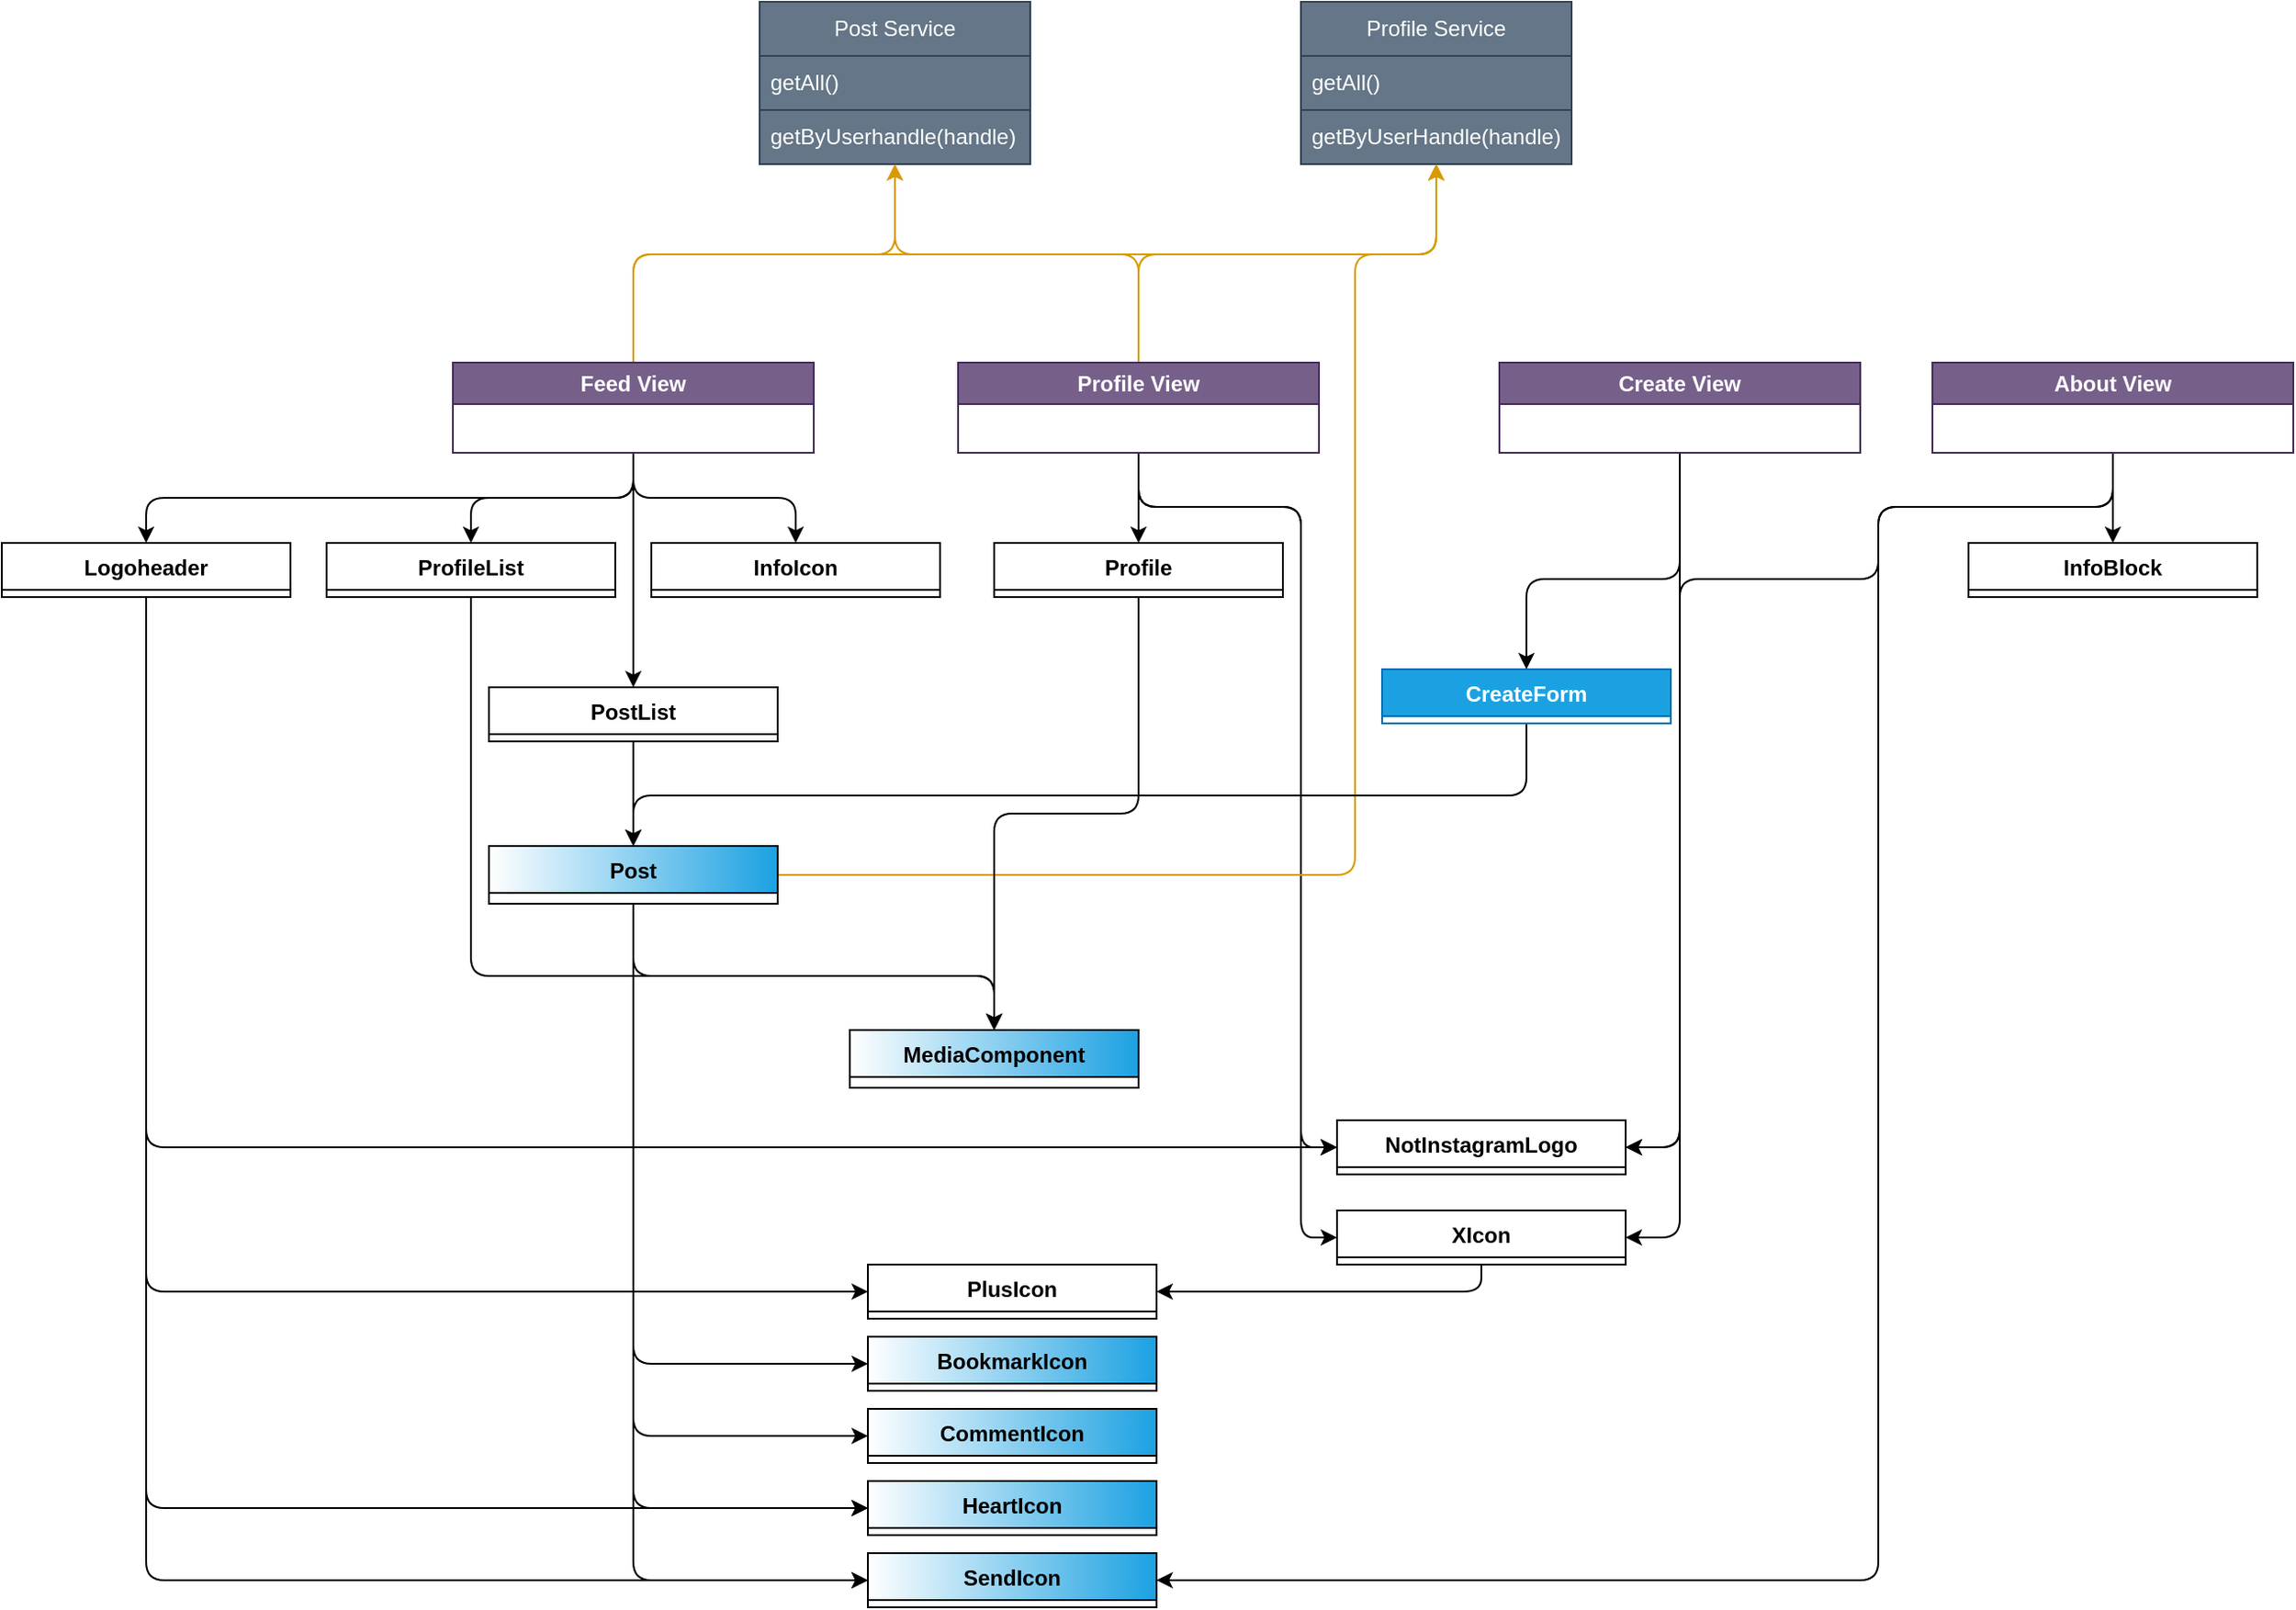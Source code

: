 <mxfile>
    <diagram id="erw7-rjPVGy2DPeOdvuf" name="Page-1">
        <mxGraphModel dx="1578" dy="1749" grid="1" gridSize="10" guides="1" tooltips="1" connect="1" arrows="1" fold="1" page="1" pageScale="1" pageWidth="850" pageHeight="1100" math="0" shadow="0">
            <root>
                <mxCell id="0"/>
                <mxCell id="1" parent="0"/>
                <mxCell id="73" style="edgeStyle=orthogonalEdgeStyle;html=1;entryX=0;entryY=0.5;entryDx=0;entryDy=0;exitX=0.5;exitY=1;exitDx=0;exitDy=0;" parent="1" source="19" target="22" edge="1">
                    <mxGeometry relative="1" as="geometry"/>
                </mxCell>
                <mxCell id="74" style="edgeStyle=orthogonalEdgeStyle;html=1;entryX=0;entryY=0.5;entryDx=0;entryDy=0;exitX=0.5;exitY=1;exitDx=0;exitDy=0;" parent="1" source="19" target="23" edge="1">
                    <mxGeometry relative="1" as="geometry"/>
                </mxCell>
                <mxCell id="78" style="edgeStyle=orthogonalEdgeStyle;html=1;entryX=0;entryY=0.5;entryDx=0;entryDy=0;exitX=0.5;exitY=1;exitDx=0;exitDy=0;" parent="1" source="19" target="27" edge="1">
                    <mxGeometry relative="1" as="geometry"/>
                </mxCell>
                <mxCell id="75" style="edgeStyle=orthogonalEdgeStyle;html=1;entryX=0;entryY=0.5;entryDx=0;entryDy=0;exitX=0.5;exitY=1;exitDx=0;exitDy=0;" parent="1" source="31" target="24" edge="1">
                    <mxGeometry relative="1" as="geometry"/>
                </mxCell>
                <mxCell id="60" style="edgeStyle=orthogonalEdgeStyle;html=1;entryX=0.5;entryY=0;entryDx=0;entryDy=0;" parent="1" source="2" target="14" edge="1">
                    <mxGeometry relative="1" as="geometry"/>
                </mxCell>
                <mxCell id="61" style="edgeStyle=orthogonalEdgeStyle;html=1;entryX=0.5;entryY=0;entryDx=0;entryDy=0;" parent="1" source="2" target="25" edge="1">
                    <mxGeometry relative="1" as="geometry"/>
                </mxCell>
                <mxCell id="62" style="edgeStyle=orthogonalEdgeStyle;html=1;entryX=0.5;entryY=0;entryDx=0;entryDy=0;" parent="1" source="2" target="18" edge="1">
                    <mxGeometry relative="1" as="geometry"/>
                </mxCell>
                <mxCell id="66" style="edgeStyle=orthogonalEdgeStyle;html=1;entryX=0.5;entryY=0;entryDx=0;entryDy=0;exitX=0.5;exitY=1;exitDx=0;exitDy=0;" parent="1" source="2" target="31" edge="1">
                    <mxGeometry relative="1" as="geometry"/>
                </mxCell>
                <mxCell id="80" style="edgeStyle=orthogonalEdgeStyle;html=1;entryX=0.5;entryY=1;entryDx=0;entryDy=0;fillColor=#ffe6cc;strokeColor=#d79b00;" parent="1" source="2" target="3" edge="1">
                    <mxGeometry relative="1" as="geometry">
                        <Array as="points">
                            <mxPoint x="10" y="40"/>
                            <mxPoint x="155" y="40"/>
                        </Array>
                    </mxGeometry>
                </mxCell>
                <mxCell id="83" style="edgeStyle=orthogonalEdgeStyle;html=1;entryX=0.5;entryY=1;entryDx=0;entryDy=0;exitX=0.5;exitY=0;exitDx=0;exitDy=0;fillColor=#ffe6cc;strokeColor=#d79b00;" parent="1" source="2" target="10" edge="1">
                    <mxGeometry relative="1" as="geometry">
                        <Array as="points">
                            <mxPoint x="10" y="40"/>
                            <mxPoint x="455" y="40"/>
                        </Array>
                    </mxGeometry>
                </mxCell>
                <mxCell id="2" value="Feed View" style="swimlane;whiteSpace=wrap;html=1;fillColor=#76608a;fontColor=#ffffff;strokeColor=#432D57;" parent="1" vertex="1">
                    <mxGeometry x="-90" y="100" width="200" height="50" as="geometry"/>
                </mxCell>
                <mxCell id="3" value="Post Service" style="swimlane;fontStyle=0;childLayout=stackLayout;horizontal=1;startSize=30;horizontalStack=0;resizeParent=1;resizeParentMax=0;resizeLast=0;collapsible=1;marginBottom=0;whiteSpace=wrap;html=1;fillColor=#647687;fontColor=#ffffff;strokeColor=#314354;" parent="1" vertex="1">
                    <mxGeometry x="80" y="-100" width="150" height="90" as="geometry"/>
                </mxCell>
                <mxCell id="4" value="getAll()" style="text;align=left;verticalAlign=middle;spacingLeft=4;spacingRight=4;overflow=hidden;points=[[0,0.5],[1,0.5]];portConstraint=eastwest;rotatable=0;whiteSpace=wrap;html=1;fillColor=#647687;fontColor=#ffffff;strokeColor=#314354;" parent="3" vertex="1">
                    <mxGeometry y="30" width="150" height="30" as="geometry"/>
                </mxCell>
                <mxCell id="5" value="getByUserhandle(handle)" style="text;align=left;verticalAlign=middle;spacingLeft=4;spacingRight=4;overflow=hidden;points=[[0,0.5],[1,0.5]];portConstraint=eastwest;rotatable=0;whiteSpace=wrap;html=1;fillColor=#647687;fontColor=#ffffff;strokeColor=#314354;" parent="3" vertex="1">
                    <mxGeometry y="60" width="150" height="30" as="geometry"/>
                </mxCell>
                <mxCell id="65" style="edgeStyle=orthogonalEdgeStyle;html=1;entryX=0.5;entryY=0;entryDx=0;entryDy=0;" parent="1" source="7" target="34" edge="1">
                    <mxGeometry relative="1" as="geometry"/>
                </mxCell>
                <mxCell id="69" style="edgeStyle=orthogonalEdgeStyle;html=1;entryX=0;entryY=0.5;entryDx=0;entryDy=0;exitX=0.5;exitY=1;exitDx=0;exitDy=0;" parent="1" source="7" target="32" edge="1">
                    <mxGeometry relative="1" as="geometry">
                        <Array as="points">
                            <mxPoint x="290" y="180"/>
                            <mxPoint x="380" y="180"/>
                            <mxPoint x="380" y="535"/>
                        </Array>
                    </mxGeometry>
                </mxCell>
                <mxCell id="71" style="edgeStyle=orthogonalEdgeStyle;html=1;entryX=0;entryY=0.5;entryDx=0;entryDy=0;exitX=0.5;exitY=1;exitDx=0;exitDy=0;" parent="1" source="7" target="28" edge="1">
                    <mxGeometry relative="1" as="geometry">
                        <Array as="points">
                            <mxPoint x="290" y="180"/>
                            <mxPoint x="380" y="180"/>
                            <mxPoint x="380" y="585"/>
                        </Array>
                    </mxGeometry>
                </mxCell>
                <mxCell id="81" style="edgeStyle=orthogonalEdgeStyle;html=1;entryX=0.5;entryY=1;entryDx=0;entryDy=0;fillColor=#ffe6cc;strokeColor=#d79b00;" parent="1" source="7" target="3" edge="1">
                    <mxGeometry relative="1" as="geometry">
                        <Array as="points">
                            <mxPoint x="290" y="40"/>
                            <mxPoint x="155" y="40"/>
                        </Array>
                    </mxGeometry>
                </mxCell>
                <mxCell id="84" style="edgeStyle=orthogonalEdgeStyle;html=1;entryX=0.5;entryY=1;entryDx=0;entryDy=0;fillColor=#ffe6cc;strokeColor=#d79b00;" parent="1" source="7" target="10" edge="1">
                    <mxGeometry relative="1" as="geometry">
                        <Array as="points">
                            <mxPoint x="290" y="40"/>
                            <mxPoint x="455" y="40"/>
                        </Array>
                    </mxGeometry>
                </mxCell>
                <mxCell id="7" value="Profile View" style="swimlane;whiteSpace=wrap;html=1;fillColor=#76608a;fontColor=#ffffff;strokeColor=#432D57;" parent="1" vertex="1">
                    <mxGeometry x="190" y="100" width="200" height="50" as="geometry"/>
                </mxCell>
                <mxCell id="68" style="edgeStyle=orthogonalEdgeStyle;html=1;entryX=1;entryY=0.5;entryDx=0;entryDy=0;" parent="1" source="8" target="32" edge="1">
                    <mxGeometry relative="1" as="geometry">
                        <Array as="points">
                            <mxPoint x="590" y="535"/>
                        </Array>
                    </mxGeometry>
                </mxCell>
                <mxCell id="70" style="edgeStyle=orthogonalEdgeStyle;html=1;entryX=1;entryY=0.5;entryDx=0;entryDy=0;" parent="1" source="8" target="28" edge="1">
                    <mxGeometry relative="1" as="geometry">
                        <Array as="points">
                            <mxPoint x="590" y="585"/>
                        </Array>
                    </mxGeometry>
                </mxCell>
                <mxCell id="88" style="edgeStyle=orthogonalEdgeStyle;html=1;entryX=0.5;entryY=0;entryDx=0;entryDy=0;" edge="1" parent="1" source="8" target="87">
                    <mxGeometry relative="1" as="geometry">
                        <Array as="points">
                            <mxPoint x="590" y="220"/>
                            <mxPoint x="505" y="220"/>
                        </Array>
                    </mxGeometry>
                </mxCell>
                <mxCell id="8" value="Create View" style="swimlane;whiteSpace=wrap;html=1;startSize=23;fillColor=#76608a;fontColor=#ffffff;strokeColor=#432D57;" parent="1" vertex="1">
                    <mxGeometry x="490" y="100" width="200" height="50" as="geometry"/>
                </mxCell>
                <mxCell id="67" style="edgeStyle=orthogonalEdgeStyle;html=1;" parent="1" source="9" target="30" edge="1">
                    <mxGeometry relative="1" as="geometry"/>
                </mxCell>
                <mxCell id="77" style="edgeStyle=orthogonalEdgeStyle;html=1;entryX=1;entryY=0.5;entryDx=0;entryDy=0;exitX=0.5;exitY=1;exitDx=0;exitDy=0;" parent="1" source="9" target="27" edge="1">
                    <mxGeometry relative="1" as="geometry">
                        <Array as="points">
                            <mxPoint x="830" y="180"/>
                            <mxPoint x="700" y="180"/>
                            <mxPoint x="700" y="775"/>
                        </Array>
                    </mxGeometry>
                </mxCell>
                <mxCell id="85" style="edgeStyle=orthogonalEdgeStyle;html=1;entryX=1;entryY=0.5;entryDx=0;entryDy=0;exitX=0.5;exitY=1;exitDx=0;exitDy=0;" parent="1" source="9" target="32" edge="1">
                    <mxGeometry relative="1" as="geometry">
                        <Array as="points">
                            <mxPoint x="830" y="180"/>
                            <mxPoint x="700" y="180"/>
                            <mxPoint x="700" y="220"/>
                            <mxPoint x="590" y="220"/>
                            <mxPoint x="590" y="535"/>
                        </Array>
                    </mxGeometry>
                </mxCell>
                <mxCell id="9" value="About View" style="swimlane;whiteSpace=wrap;html=1;fillColor=#76608a;fontColor=#ffffff;strokeColor=#432D57;" parent="1" vertex="1">
                    <mxGeometry x="730" y="100" width="200" height="50" as="geometry"/>
                </mxCell>
                <mxCell id="10" value="Profile Service" style="swimlane;fontStyle=0;childLayout=stackLayout;horizontal=1;startSize=30;horizontalStack=0;resizeParent=1;resizeParentMax=0;resizeLast=0;collapsible=1;marginBottom=0;whiteSpace=wrap;html=1;fillColor=#647687;fontColor=#ffffff;strokeColor=#314354;" parent="1" vertex="1">
                    <mxGeometry x="380" y="-100" width="150" height="90" as="geometry"/>
                </mxCell>
                <mxCell id="11" value="getAll()" style="text;align=left;verticalAlign=middle;spacingLeft=4;spacingRight=4;overflow=hidden;points=[[0,0.5],[1,0.5]];portConstraint=eastwest;rotatable=0;whiteSpace=wrap;html=1;fillColor=#647687;fontColor=#ffffff;strokeColor=#314354;" parent="10" vertex="1">
                    <mxGeometry y="30" width="150" height="30" as="geometry"/>
                </mxCell>
                <mxCell id="12" value="getByUserHandle(handle)" style="text;align=left;verticalAlign=middle;spacingLeft=4;spacingRight=4;overflow=hidden;points=[[0,0.5],[1,0.5]];portConstraint=eastwest;rotatable=0;whiteSpace=wrap;html=1;fillColor=#647687;fontColor=#ffffff;strokeColor=#314354;" parent="10" vertex="1">
                    <mxGeometry y="60" width="150" height="30" as="geometry"/>
                </mxCell>
                <mxCell id="57" style="edgeStyle=orthogonalEdgeStyle;html=1;entryX=0.5;entryY=0;entryDx=0;entryDy=0;" parent="1" source="14" target="21" edge="1">
                    <mxGeometry relative="1" as="geometry">
                        <Array as="points">
                            <mxPoint x="-80" y="440"/>
                            <mxPoint x="210" y="440"/>
                        </Array>
                    </mxGeometry>
                </mxCell>
                <mxCell id="14" value="ProfileList" style="swimlane;fontStyle=1;align=center;verticalAlign=top;childLayout=stackLayout;horizontal=1;startSize=26;horizontalStack=0;resizeParent=1;resizeParentMax=0;resizeLast=0;collapsible=1;marginBottom=0;" parent="1" vertex="1">
                    <mxGeometry x="-160" y="200" width="160" height="30" as="geometry"/>
                </mxCell>
                <mxCell id="64" style="edgeStyle=orthogonalEdgeStyle;html=1;entryX=0.5;entryY=0;entryDx=0;entryDy=0;" parent="1" source="18" target="19" edge="1">
                    <mxGeometry relative="1" as="geometry">
                        <mxPoint x="10" y="370" as="targetPoint"/>
                    </mxGeometry>
                </mxCell>
                <mxCell id="18" value="PostList" style="swimlane;fontStyle=1;align=center;verticalAlign=top;childLayout=stackLayout;horizontal=1;startSize=26;horizontalStack=0;resizeParent=1;resizeParentMax=0;resizeLast=0;collapsible=1;marginBottom=0;" parent="1" vertex="1">
                    <mxGeometry x="-70" y="280" width="160" height="30" as="geometry"/>
                </mxCell>
                <mxCell id="58" style="edgeStyle=orthogonalEdgeStyle;html=1;entryX=0.5;entryY=0;entryDx=0;entryDy=0;exitX=0.5;exitY=1;exitDx=0;exitDy=0;" parent="1" source="19" target="21" edge="1">
                    <mxGeometry relative="1" as="geometry">
                        <Array as="points">
                            <mxPoint x="10" y="440"/>
                            <mxPoint x="210" y="440"/>
                        </Array>
                    </mxGeometry>
                </mxCell>
                <mxCell id="76" style="edgeStyle=orthogonalEdgeStyle;html=1;entryX=0;entryY=0.5;entryDx=0;entryDy=0;exitX=0.5;exitY=1;exitDx=0;exitDy=0;" parent="1" source="19" target="24" edge="1">
                    <mxGeometry relative="1" as="geometry"/>
                </mxCell>
                <mxCell id="82" style="edgeStyle=orthogonalEdgeStyle;html=1;entryX=0.5;entryY=1;entryDx=0;entryDy=0;fillColor=#ffe6cc;strokeColor=#d79b00;" parent="1" source="19" target="10" edge="1">
                    <mxGeometry relative="1" as="geometry">
                        <Array as="points">
                            <mxPoint x="410" y="384"/>
                            <mxPoint x="410" y="40"/>
                            <mxPoint x="455" y="40"/>
                        </Array>
                    </mxGeometry>
                </mxCell>
                <mxCell id="19" value="Post" style="swimlane;fontStyle=1;align=center;verticalAlign=top;childLayout=stackLayout;horizontal=1;startSize=26;horizontalStack=0;resizeParent=1;resizeParentMax=0;resizeLast=0;collapsible=1;marginBottom=0;gradientColor=#1BA1E2;gradientDirection=east;swimlaneFillColor=none;" parent="1" vertex="1">
                    <mxGeometry x="-70" y="368" width="160" height="32" as="geometry"/>
                </mxCell>
                <mxCell id="21" value="MediaComponent" style="swimlane;fontStyle=1;align=center;verticalAlign=top;childLayout=stackLayout;horizontal=1;startSize=26;horizontalStack=0;resizeParent=1;resizeParentMax=0;resizeLast=0;collapsible=1;marginBottom=0;gradientColor=#1BA1E2;gradientDirection=east;" parent="1" vertex="1">
                    <mxGeometry x="130" y="470" width="160" height="32" as="geometry"/>
                </mxCell>
                <mxCell id="22" value="BookmarkIcon" style="swimlane;fontStyle=1;align=center;verticalAlign=top;childLayout=stackLayout;horizontal=1;startSize=26;horizontalStack=0;resizeParent=1;resizeParentMax=0;resizeLast=0;collapsible=1;marginBottom=0;gradientColor=#1BA1E2;gradientDirection=east;" parent="1" vertex="1">
                    <mxGeometry x="140" y="640" width="160" height="30" as="geometry"/>
                </mxCell>
                <mxCell id="23" value="CommentIcon" style="swimlane;fontStyle=1;align=center;verticalAlign=top;childLayout=stackLayout;horizontal=1;startSize=26;horizontalStack=0;resizeParent=1;resizeParentMax=0;resizeLast=0;collapsible=1;marginBottom=0;gradientColor=#1BA1E2;gradientDirection=east;" parent="1" vertex="1">
                    <mxGeometry x="140" y="680" width="160" height="30" as="geometry"/>
                </mxCell>
                <mxCell id="24" value="HeartIcon" style="swimlane;fontStyle=1;align=center;verticalAlign=top;childLayout=stackLayout;horizontal=1;startSize=26;horizontalStack=0;resizeParent=1;resizeParentMax=0;resizeLast=0;collapsible=1;marginBottom=0;gradientColor=#1BA1E2;gradientDirection=east;" parent="1" vertex="1">
                    <mxGeometry x="140" y="720" width="160" height="30" as="geometry"/>
                </mxCell>
                <mxCell id="25" value="InfoIcon" style="swimlane;fontStyle=1;align=center;verticalAlign=top;childLayout=stackLayout;horizontal=1;startSize=26;horizontalStack=0;resizeParent=1;resizeParentMax=0;resizeLast=0;collapsible=1;marginBottom=0;" parent="1" vertex="1">
                    <mxGeometry x="20" y="200" width="160" height="30" as="geometry"/>
                </mxCell>
                <mxCell id="26" value="PlusIcon" style="swimlane;fontStyle=1;align=center;verticalAlign=top;childLayout=stackLayout;horizontal=1;startSize=26;horizontalStack=0;resizeParent=1;resizeParentMax=0;resizeLast=0;collapsible=1;marginBottom=0;" parent="1" vertex="1">
                    <mxGeometry x="140" y="600" width="160" height="30" as="geometry"/>
                </mxCell>
                <mxCell id="27" value="SendIcon" style="swimlane;fontStyle=1;align=center;verticalAlign=top;childLayout=stackLayout;horizontal=1;startSize=26;horizontalStack=0;resizeParent=1;resizeParentMax=0;resizeLast=0;collapsible=1;marginBottom=0;gradientColor=#1BA1E2;gradientDirection=east;" parent="1" vertex="1">
                    <mxGeometry x="140" y="760" width="160" height="30" as="geometry"/>
                </mxCell>
                <mxCell id="53" style="edgeStyle=orthogonalEdgeStyle;html=1;entryX=1;entryY=0.5;entryDx=0;entryDy=0;exitX=0.5;exitY=1;exitDx=0;exitDy=0;" parent="1" source="28" target="26" edge="1">
                    <mxGeometry relative="1" as="geometry"/>
                </mxCell>
                <mxCell id="28" value="XIcon" style="swimlane;fontStyle=1;align=center;verticalAlign=top;childLayout=stackLayout;horizontal=1;startSize=26;horizontalStack=0;resizeParent=1;resizeParentMax=0;resizeLast=0;collapsible=1;marginBottom=0;" parent="1" vertex="1">
                    <mxGeometry x="400" y="570" width="160" height="30" as="geometry"/>
                </mxCell>
                <mxCell id="30" value="InfoBlock" style="swimlane;fontStyle=1;align=center;verticalAlign=top;childLayout=stackLayout;horizontal=1;startSize=26;horizontalStack=0;resizeParent=1;resizeParentMax=0;resizeLast=0;collapsible=1;marginBottom=0;" parent="1" vertex="1">
                    <mxGeometry x="750" y="200" width="160" height="30" as="geometry"/>
                </mxCell>
                <mxCell id="72" style="edgeStyle=orthogonalEdgeStyle;html=1;entryX=0;entryY=0.5;entryDx=0;entryDy=0;exitX=0.5;exitY=1;exitDx=0;exitDy=0;" parent="1" source="31" target="26" edge="1">
                    <mxGeometry relative="1" as="geometry"/>
                </mxCell>
                <mxCell id="79" style="edgeStyle=orthogonalEdgeStyle;html=1;entryX=0;entryY=0.5;entryDx=0;entryDy=0;exitX=0.5;exitY=1;exitDx=0;exitDy=0;" parent="1" source="31" target="27" edge="1">
                    <mxGeometry relative="1" as="geometry"/>
                </mxCell>
                <mxCell id="31" value="Logoheader" style="swimlane;fontStyle=1;align=center;verticalAlign=top;childLayout=stackLayout;horizontal=1;startSize=26;horizontalStack=0;resizeParent=1;resizeParentMax=0;resizeLast=0;collapsible=1;marginBottom=0;" parent="1" vertex="1">
                    <mxGeometry x="-340" y="200" width="160" height="30" as="geometry"/>
                </mxCell>
                <mxCell id="32" value="NotInstagramLogo" style="swimlane;fontStyle=1;align=center;verticalAlign=top;childLayout=stackLayout;horizontal=1;startSize=26;horizontalStack=0;resizeParent=1;resizeParentMax=0;resizeLast=0;collapsible=1;marginBottom=0;" parent="1" vertex="1">
                    <mxGeometry x="400" y="520" width="160" height="30" as="geometry"/>
                </mxCell>
                <mxCell id="59" style="edgeStyle=orthogonalEdgeStyle;html=1;entryX=0.5;entryY=0;entryDx=0;entryDy=0;" parent="1" source="34" target="21" edge="1">
                    <mxGeometry relative="1" as="geometry"/>
                </mxCell>
                <mxCell id="34" value="Profile" style="swimlane;fontStyle=1;align=center;verticalAlign=top;childLayout=stackLayout;horizontal=1;startSize=26;horizontalStack=0;resizeParent=1;resizeParentMax=0;resizeLast=0;collapsible=1;marginBottom=0;" parent="1" vertex="1">
                    <mxGeometry x="210" y="200" width="160" height="30" as="geometry"/>
                </mxCell>
                <mxCell id="86" style="edgeStyle=orthogonalEdgeStyle;html=1;entryX=0;entryY=0.5;entryDx=0;entryDy=0;exitX=0.5;exitY=1;exitDx=0;exitDy=0;jumpStyle=none;" parent="1" source="31" target="32" edge="1">
                    <mxGeometry relative="1" as="geometry"/>
                </mxCell>
                <mxCell id="89" style="edgeStyle=orthogonalEdgeStyle;html=1;entryX=0.5;entryY=0;entryDx=0;entryDy=0;exitX=0.5;exitY=1;exitDx=0;exitDy=0;" edge="1" parent="1" source="87" target="19">
                    <mxGeometry relative="1" as="geometry">
                        <Array as="points">
                            <mxPoint x="505" y="340"/>
                            <mxPoint x="10" y="340"/>
                        </Array>
                    </mxGeometry>
                </mxCell>
                <mxCell id="87" value="CreateForm" style="swimlane;fontStyle=1;align=center;verticalAlign=top;childLayout=stackLayout;horizontal=1;startSize=26;horizontalStack=0;resizeParent=1;resizeParentMax=0;resizeLast=0;collapsible=1;marginBottom=0;fillColor=#1BA1E2;fontColor=#ffffff;strokeColor=#006EAF;" vertex="1" parent="1">
                    <mxGeometry x="425" y="270" width="160" height="30" as="geometry"/>
                </mxCell>
            </root>
        </mxGraphModel>
    </diagram>
</mxfile>